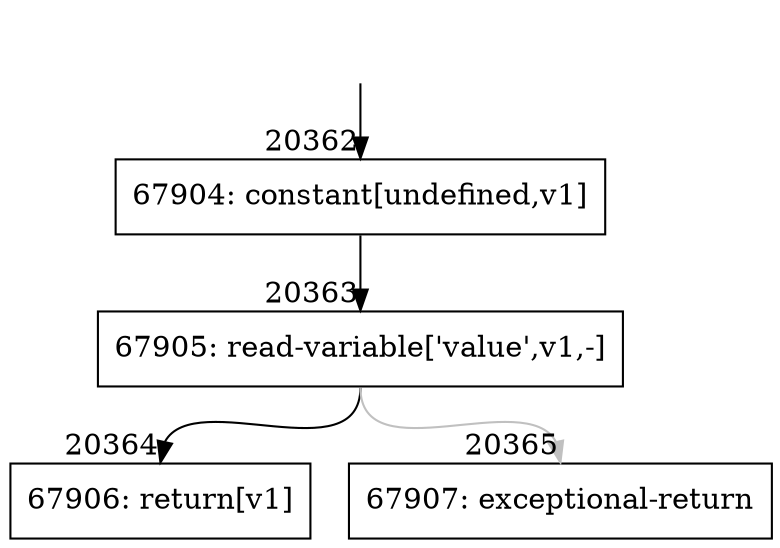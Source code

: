 digraph {
rankdir="TD"
BB_entry1779[shape=none,label=""];
BB_entry1779 -> BB20362 [tailport=s, headport=n, headlabel="    20362"]
BB20362 [shape=record label="{67904: constant[undefined,v1]}" ] 
BB20362 -> BB20363 [tailport=s, headport=n, headlabel="      20363"]
BB20363 [shape=record label="{67905: read-variable['value',v1,-]}" ] 
BB20363 -> BB20364 [tailport=s, headport=n, headlabel="      20364"]
BB20363 -> BB20365 [tailport=s, headport=n, color=gray, headlabel="      20365"]
BB20364 [shape=record label="{67906: return[v1]}" ] 
BB20365 [shape=record label="{67907: exceptional-return}" ] 
//#$~ 38231
}
